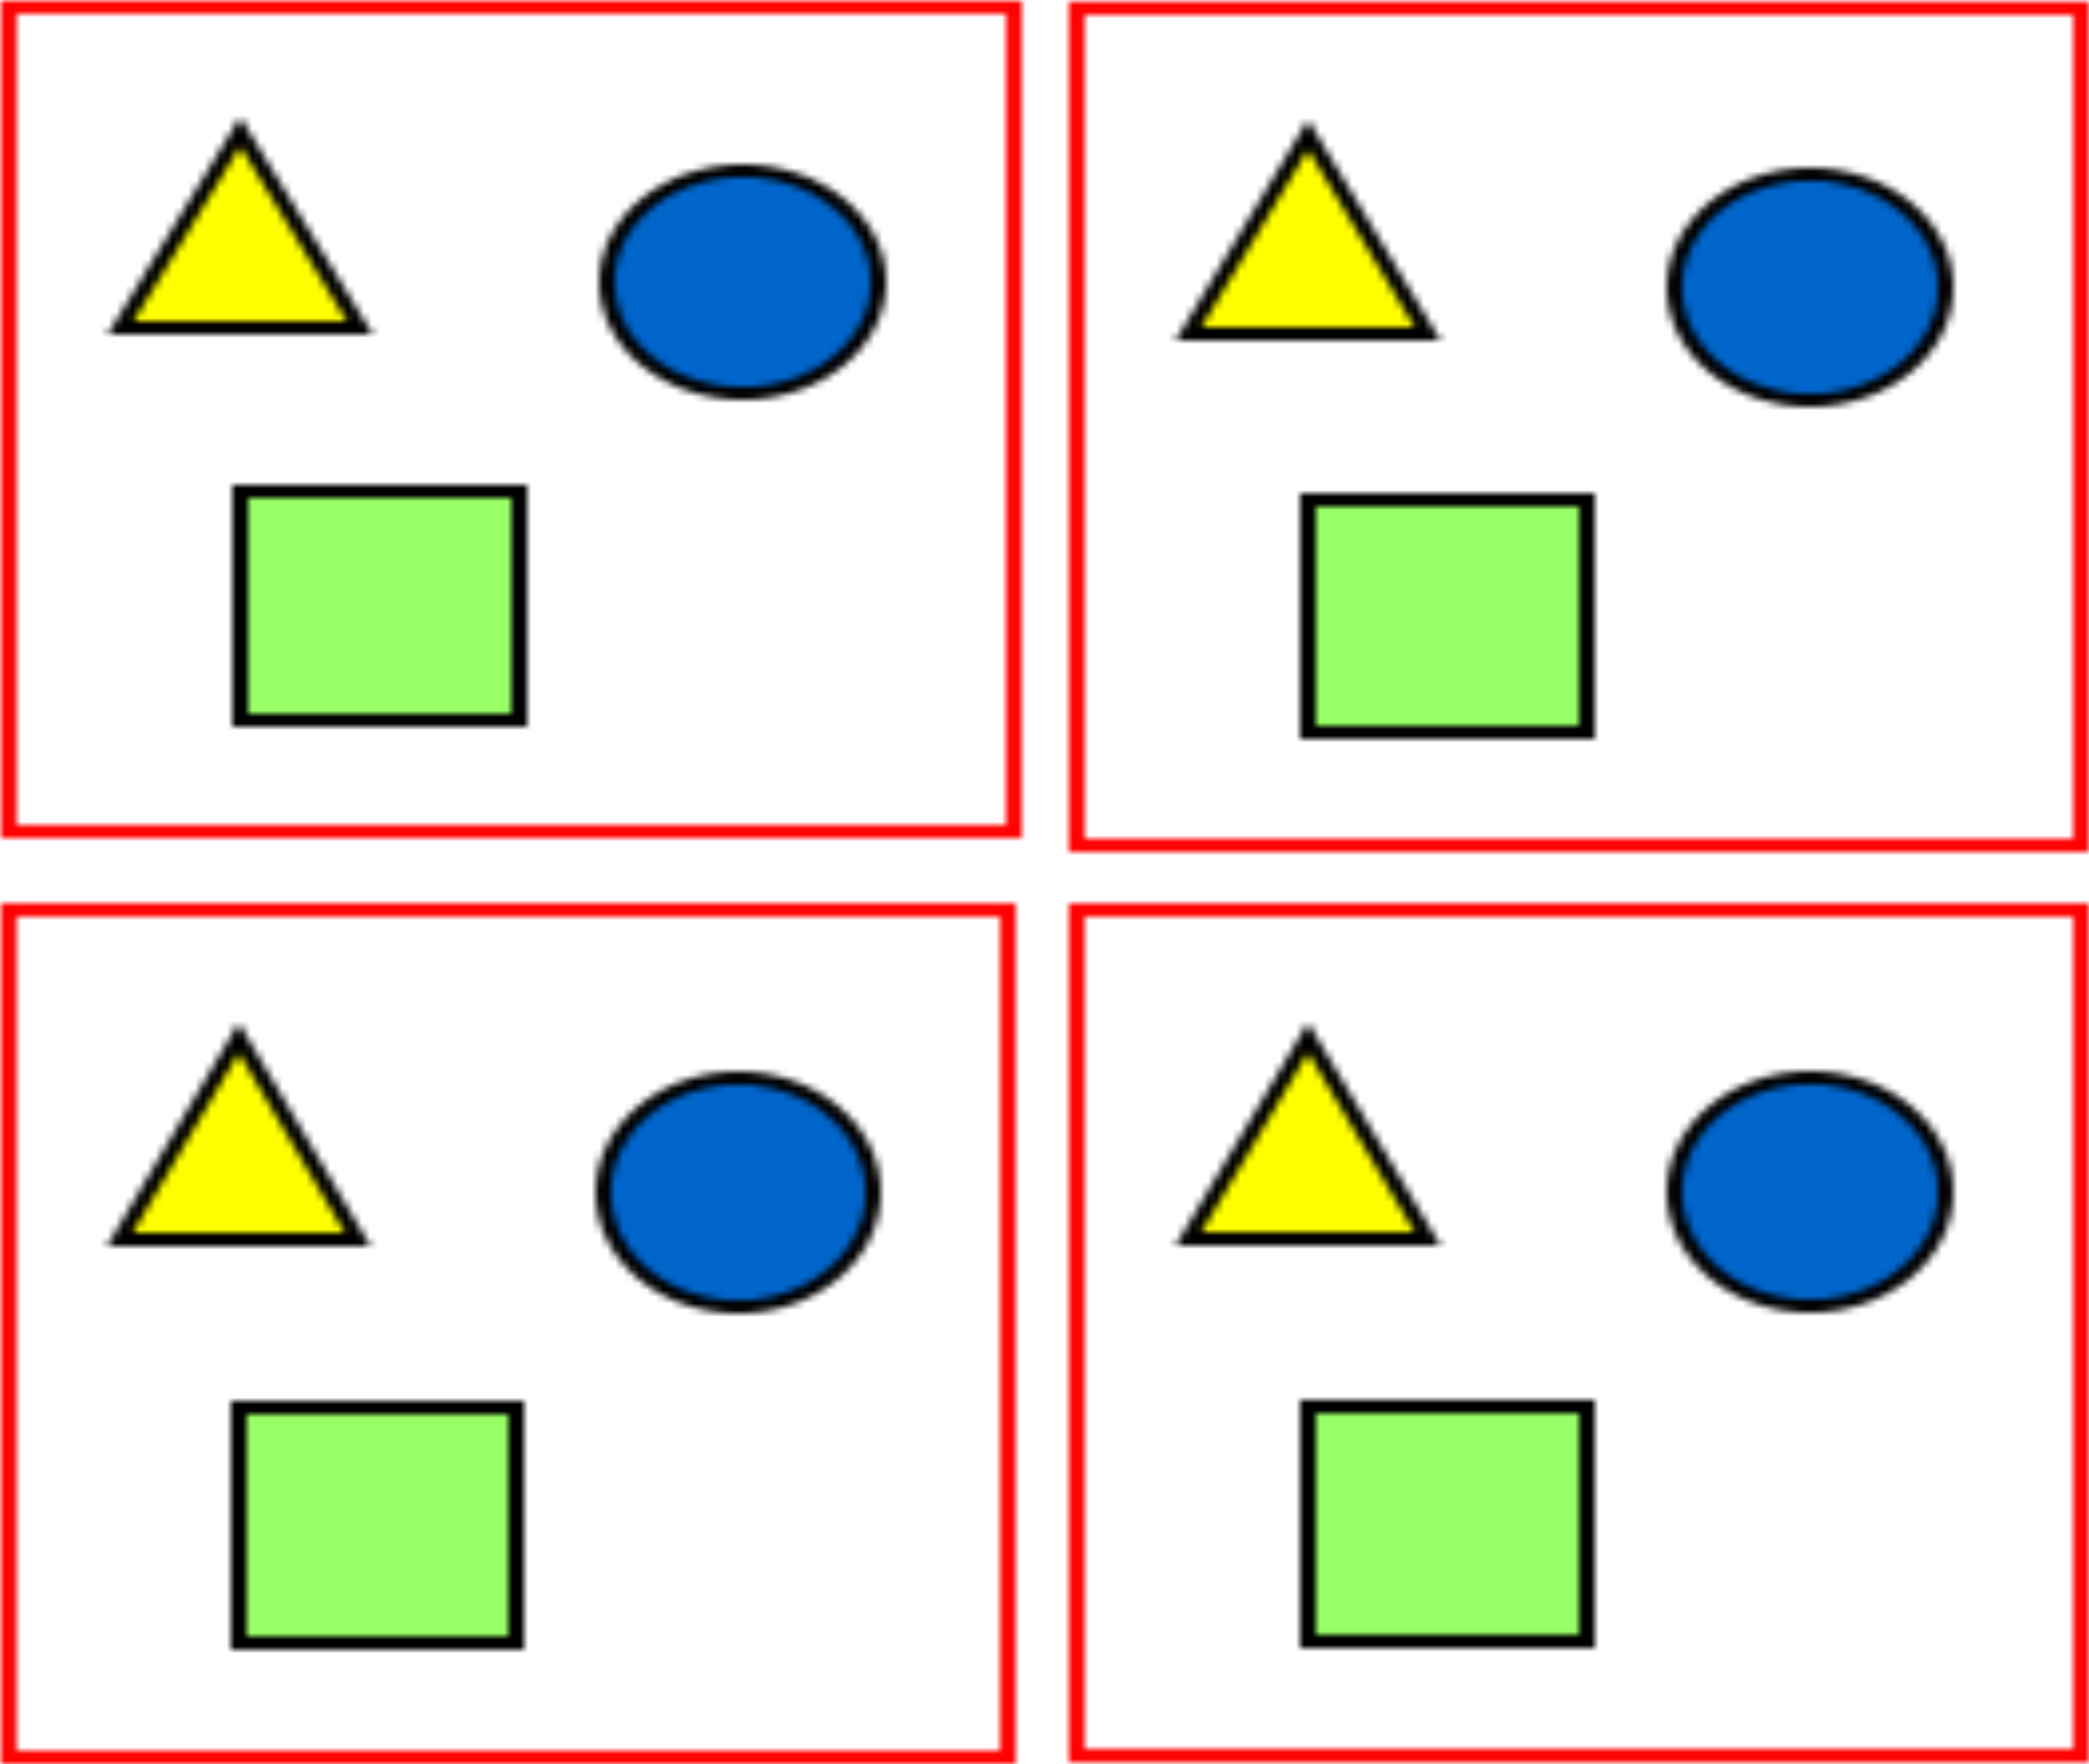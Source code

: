 <?xml version="1.0" encoding="UTF-8"?>
<dia:diagram xmlns:dia="http://www.lysator.liu.se/~alla/dia/">
  <dia:layer name="Background" visible="true" active="true">
    <dia:group>
      <dia:object type="Standard - Image" version="0" id="O0">
        <dia:attribute name="obj_pos">
          <dia:point val="-0.3,0"/>
        </dia:attribute>
        <dia:attribute name="obj_bb">
          <dia:rectangle val="-0.35,-0.05;58.35,48.1"/>
        </dia:attribute>
        <dia:attribute name="elem_corner">
          <dia:point val="-0.3,0"/>
        </dia:attribute>
        <dia:attribute name="elem_width">
          <dia:real val="58.6"/>
        </dia:attribute>
        <dia:attribute name="elem_height">
          <dia:real val="48.05"/>
        </dia:attribute>
        <dia:attribute name="border_color">
          <dia:color val="#ffffff"/>
        </dia:attribute>
        <dia:attribute name="draw_border">
          <dia:boolean val="false"/>
        </dia:attribute>
        <dia:attribute name="keep_aspect">
          <dia:boolean val="true"/>
        </dia:attribute>
        <dia:attribute name="file">
          <dia:string>#before1.png#</dia:string>
        </dia:attribute>
      </dia:object>
      <dia:object type="Standard - Image" version="0" id="O1">
        <dia:attribute name="obj_pos">
          <dia:point val="61,0.05"/>
        </dia:attribute>
        <dia:attribute name="obj_bb">
          <dia:rectangle val="60.95,1.776e-15;119.6,48.9"/>
        </dia:attribute>
        <dia:attribute name="elem_corner">
          <dia:point val="61,0.05"/>
        </dia:attribute>
        <dia:attribute name="elem_width">
          <dia:real val="58.55"/>
        </dia:attribute>
        <dia:attribute name="elem_height">
          <dia:real val="48.8"/>
        </dia:attribute>
        <dia:attribute name="border_color">
          <dia:color val="#ffffff"/>
        </dia:attribute>
        <dia:attribute name="draw_border">
          <dia:boolean val="false"/>
        </dia:attribute>
        <dia:attribute name="keep_aspect">
          <dia:boolean val="true"/>
        </dia:attribute>
        <dia:attribute name="file">
          <dia:string>#before2.png#</dia:string>
        </dia:attribute>
      </dia:object>
      <dia:object type="Standard - Image" version="0" id="O2">
        <dia:attribute name="obj_pos">
          <dia:point val="-0.3,51.8"/>
        </dia:attribute>
        <dia:attribute name="obj_bb">
          <dia:rectangle val="-0.35,51.75;58,101.25"/>
        </dia:attribute>
        <dia:attribute name="elem_corner">
          <dia:point val="-0.3,51.8"/>
        </dia:attribute>
        <dia:attribute name="elem_width">
          <dia:real val="58.25"/>
        </dia:attribute>
        <dia:attribute name="elem_height">
          <dia:real val="49.4"/>
        </dia:attribute>
        <dia:attribute name="border_color">
          <dia:color val="#ffffff"/>
        </dia:attribute>
        <dia:attribute name="draw_border">
          <dia:boolean val="false"/>
        </dia:attribute>
        <dia:attribute name="keep_aspect">
          <dia:boolean val="true"/>
        </dia:attribute>
        <dia:attribute name="file">
          <dia:string>#before3.png#</dia:string>
        </dia:attribute>
      </dia:object>
      <dia:object type="Standard - Image" version="0" id="O3">
        <dia:attribute name="obj_pos">
          <dia:point val="61,51.8"/>
        </dia:attribute>
        <dia:attribute name="obj_bb">
          <dia:rectangle val="60.95,51.75;119.6,101.15"/>
        </dia:attribute>
        <dia:attribute name="elem_corner">
          <dia:point val="61,51.8"/>
        </dia:attribute>
        <dia:attribute name="elem_width">
          <dia:real val="58.55"/>
        </dia:attribute>
        <dia:attribute name="elem_height">
          <dia:real val="49.3"/>
        </dia:attribute>
        <dia:attribute name="border_color">
          <dia:color val="#ffffff"/>
        </dia:attribute>
        <dia:attribute name="draw_border">
          <dia:boolean val="false"/>
        </dia:attribute>
        <dia:attribute name="keep_aspect">
          <dia:boolean val="true"/>
        </dia:attribute>
        <dia:attribute name="file">
          <dia:string>#before4.png#</dia:string>
        </dia:attribute>
      </dia:object>
    </dia:group>
  </dia:layer>
</dia:diagram>
